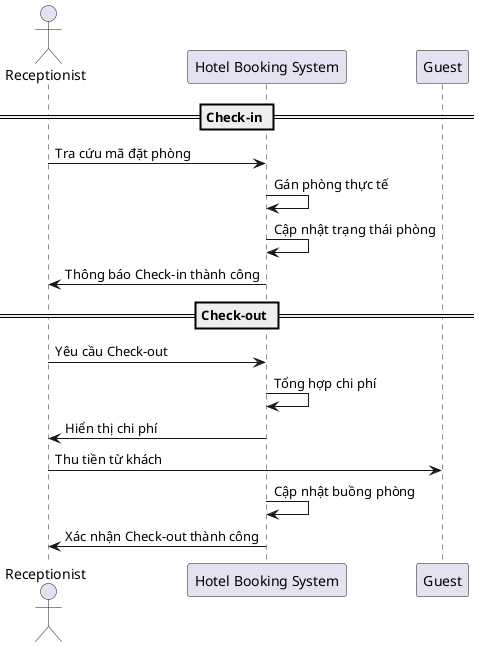 @startuml
actor Receptionist
participant "Hotel Booking System" as HBS
participant "Guest" as G

== Check-in ==
Receptionist -> HBS : Tra cứu mã đặt phòng
HBS -> HBS : Gán phòng thực tế
HBS -> HBS : Cập nhật trạng thái phòng
HBS -> Receptionist : Thông báo Check-in thành công

== Check-out ==
Receptionist -> HBS : Yêu cầu Check-out
HBS -> HBS : Tổng hợp chi phí
HBS -> Receptionist : Hiển thị chi phí
Receptionist -> G : Thu tiền từ khách
HBS -> HBS : Cập nhật buồng phòng
HBS -> Receptionist : Xác nhận Check-out thành công
@enduml
